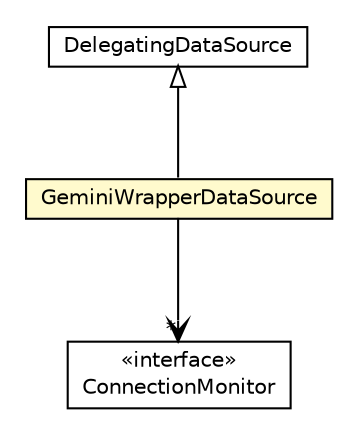 #!/usr/local/bin/dot
#
# Class diagram 
# Generated by UMLGraph version R5_6_6-8-g8d7759 (http://www.umlgraph.org/)
#

digraph G {
	edge [fontname="Helvetica",fontsize=10,labelfontname="Helvetica",labelfontsize=10];
	node [fontname="Helvetica",fontsize=10,shape=plaintext];
	nodesep=0.25;
	ranksep=0.5;
	// org.dayatang.dsmonitor.GeminiWrapperDataSource
	c93 [label=<<table title="org.dayatang.dsmonitor.GeminiWrapperDataSource" border="0" cellborder="1" cellspacing="0" cellpadding="2" port="p" bgcolor="lemonChiffon" href="./GeminiWrapperDataSource.html">
		<tr><td><table border="0" cellspacing="0" cellpadding="1">
<tr><td align="center" balign="center"> GeminiWrapperDataSource </td></tr>
		</table></td></tr>
		</table>>, URL="./GeminiWrapperDataSource.html", fontname="Helvetica", fontcolor="black", fontsize=10.0];
	// org.dayatang.dsmonitor.DelegatingDataSource
	c95 [label=<<table title="org.dayatang.dsmonitor.DelegatingDataSource" border="0" cellborder="1" cellspacing="0" cellpadding="2" port="p" href="./DelegatingDataSource.html">
		<tr><td><table border="0" cellspacing="0" cellpadding="1">
<tr><td align="center" balign="center"> DelegatingDataSource </td></tr>
		</table></td></tr>
		</table>>, URL="./DelegatingDataSource.html", fontname="Helvetica", fontcolor="black", fontsize=10.0];
	// org.dayatang.dsmonitor.ConnectionMonitor
	c97 [label=<<table title="org.dayatang.dsmonitor.ConnectionMonitor" border="0" cellborder="1" cellspacing="0" cellpadding="2" port="p" href="./ConnectionMonitor.html">
		<tr><td><table border="0" cellspacing="0" cellpadding="1">
<tr><td align="center" balign="center"> &#171;interface&#187; </td></tr>
<tr><td align="center" balign="center"> ConnectionMonitor </td></tr>
		</table></td></tr>
		</table>>, URL="./ConnectionMonitor.html", fontname="Helvetica", fontcolor="black", fontsize=10.0];
	//org.dayatang.dsmonitor.GeminiWrapperDataSource extends org.dayatang.dsmonitor.DelegatingDataSource
	c95:p -> c93:p [dir=back,arrowtail=empty];
	// org.dayatang.dsmonitor.GeminiWrapperDataSource NAVASSOC org.dayatang.dsmonitor.ConnectionMonitor
	c93:p -> c97:p [taillabel="", label=" "headlabel="*", fontname="Helvetica", fontcolor="black", fontsize=10.0, color="black", arrowhead=open];
}

